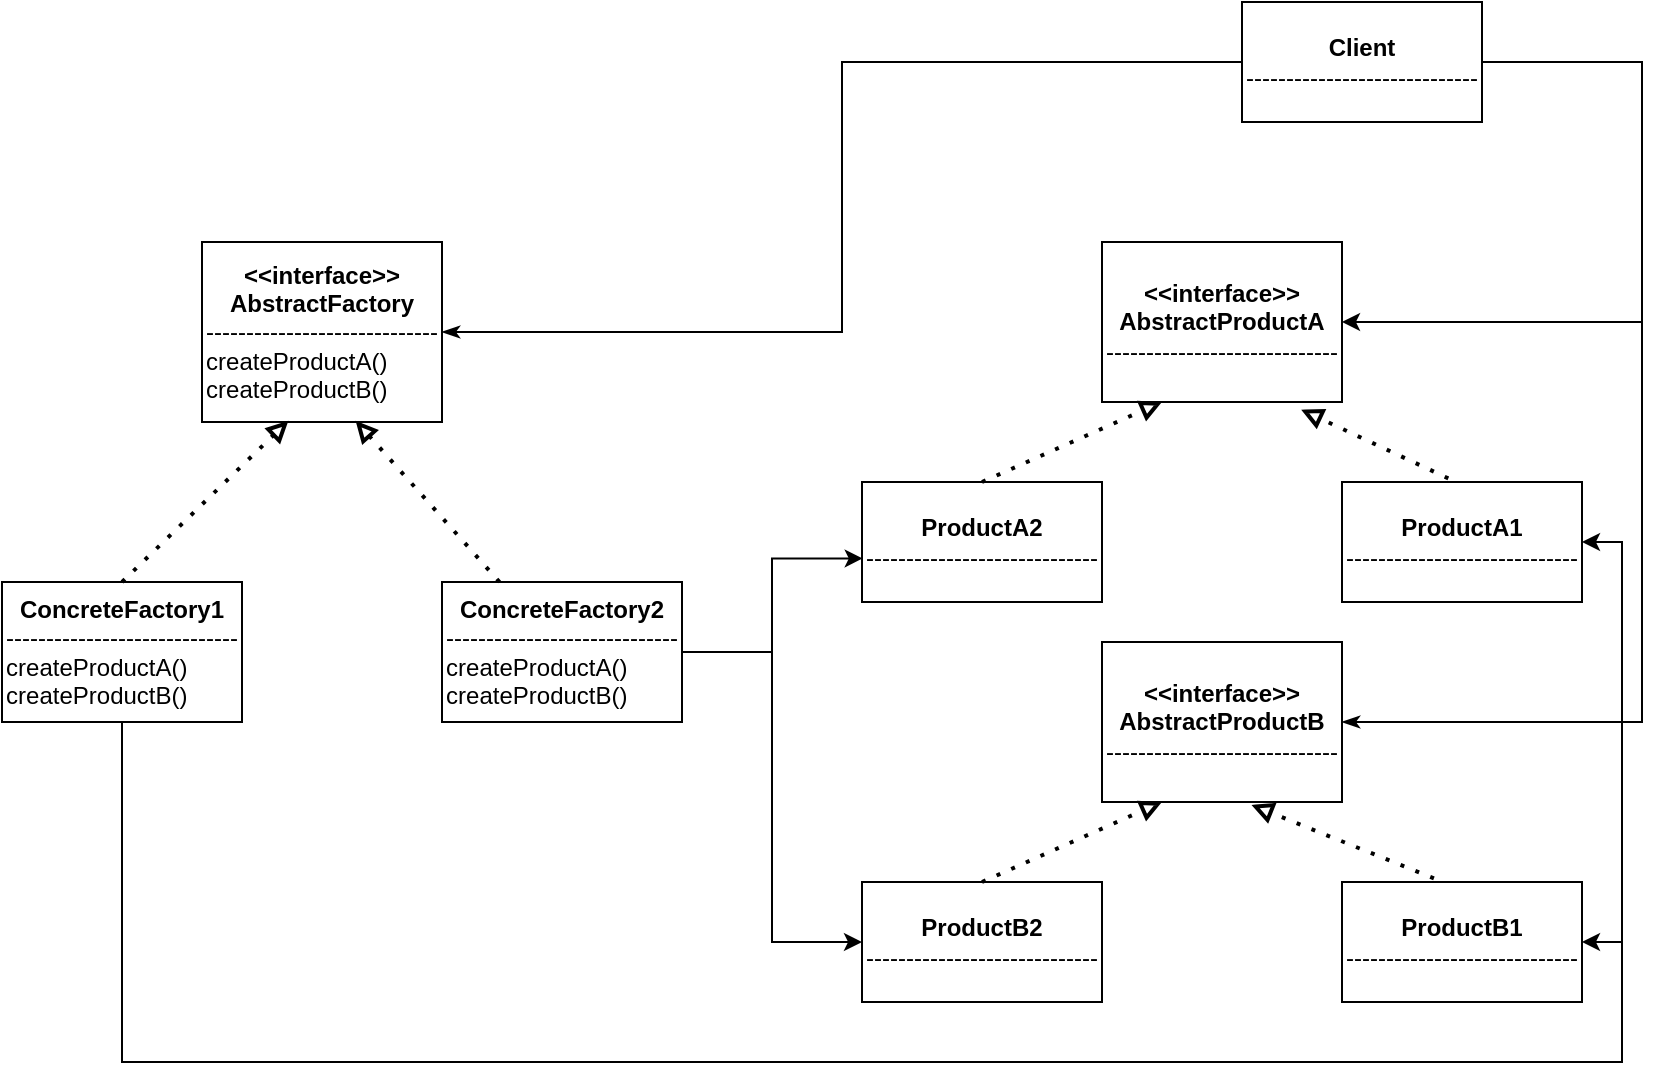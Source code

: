 <mxfile version="16.4.3" type="github">
  <diagram id="tBt1uuZTwFH6QAAsDE8x" name="Page-1">
    <mxGraphModel dx="1038" dy="575" grid="1" gridSize="10" guides="1" tooltips="1" connect="1" arrows="1" fold="1" page="1" pageScale="1" pageWidth="850" pageHeight="1100" math="0" shadow="0">
      <root>
        <mxCell id="0" />
        <mxCell id="1" parent="0" />
        <mxCell id="omvmujEU-JRP1y5iJOLl-1" value="&lt;b&gt;&amp;lt;&amp;lt;interface&amp;gt;&amp;gt;&lt;br&gt;AbstractFactory&lt;/b&gt;&lt;br&gt;-----------------------------&lt;br&gt;&lt;div style=&quot;text-align: left&quot;&gt;&lt;span&gt;createProductA()&lt;/span&gt;&lt;/div&gt;&lt;div style=&quot;text-align: left&quot;&gt;&lt;span&gt;createProductB()&lt;/span&gt;&lt;/div&gt;" style="rounded=0;whiteSpace=wrap;html=1;align=center;" vertex="1" parent="1">
          <mxGeometry x="110" y="160" width="120" height="90" as="geometry" />
        </mxCell>
        <mxCell id="omvmujEU-JRP1y5iJOLl-27" style="edgeStyle=orthogonalEdgeStyle;rounded=0;orthogonalLoop=1;jettySize=auto;html=1;exitX=0.5;exitY=1;exitDx=0;exitDy=0;entryX=1;entryY=0.5;entryDx=0;entryDy=0;startArrow=none;startFill=0;endArrow=classic;endFill=1;align=center;" edge="1" parent="1" source="omvmujEU-JRP1y5iJOLl-2" target="omvmujEU-JRP1y5iJOLl-16">
          <mxGeometry relative="1" as="geometry">
            <Array as="points">
              <mxPoint x="70" y="570" />
              <mxPoint x="820" y="570" />
              <mxPoint x="820" y="510" />
            </Array>
          </mxGeometry>
        </mxCell>
        <mxCell id="omvmujEU-JRP1y5iJOLl-28" style="edgeStyle=orthogonalEdgeStyle;rounded=0;orthogonalLoop=1;jettySize=auto;html=1;exitX=0.5;exitY=1;exitDx=0;exitDy=0;entryX=1;entryY=0.5;entryDx=0;entryDy=0;startArrow=none;startFill=0;endArrow=classic;endFill=1;align=center;" edge="1" parent="1" source="omvmujEU-JRP1y5iJOLl-2" target="omvmujEU-JRP1y5iJOLl-7">
          <mxGeometry relative="1" as="geometry">
            <Array as="points">
              <mxPoint x="70" y="570" />
              <mxPoint x="820" y="570" />
              <mxPoint x="820" y="310" />
            </Array>
          </mxGeometry>
        </mxCell>
        <mxCell id="omvmujEU-JRP1y5iJOLl-2" value="&lt;b&gt;ConcreteFactory1&lt;/b&gt;&lt;br&gt;-----------------------------&lt;br&gt;&lt;div style=&quot;text-align: left&quot;&gt;&lt;span&gt;createProductA()&lt;/span&gt;&lt;/div&gt;&lt;div style=&quot;text-align: left&quot;&gt;&lt;span&gt;createProductB()&lt;/span&gt;&lt;/div&gt;" style="rounded=0;whiteSpace=wrap;html=1;align=center;" vertex="1" parent="1">
          <mxGeometry x="10" y="330" width="120" height="70" as="geometry" />
        </mxCell>
        <mxCell id="omvmujEU-JRP1y5iJOLl-20" style="edgeStyle=orthogonalEdgeStyle;rounded=0;orthogonalLoop=1;jettySize=auto;html=1;exitX=0;exitY=0.5;exitDx=0;exitDy=0;entryX=1;entryY=0.5;entryDx=0;entryDy=0;endArrow=classicThin;endFill=1;align=center;" edge="1" parent="1" source="omvmujEU-JRP1y5iJOLl-4" target="omvmujEU-JRP1y5iJOLl-1">
          <mxGeometry relative="1" as="geometry" />
        </mxCell>
        <mxCell id="omvmujEU-JRP1y5iJOLl-21" style="edgeStyle=orthogonalEdgeStyle;rounded=0;orthogonalLoop=1;jettySize=auto;html=1;exitX=1;exitY=0.5;exitDx=0;exitDy=0;entryX=1;entryY=0.5;entryDx=0;entryDy=0;endArrow=classicThin;endFill=1;align=center;" edge="1" parent="1" source="omvmujEU-JRP1y5iJOLl-4" target="omvmujEU-JRP1y5iJOLl-14">
          <mxGeometry relative="1" as="geometry">
            <Array as="points">
              <mxPoint x="830" y="70" />
              <mxPoint x="830" y="400" />
            </Array>
          </mxGeometry>
        </mxCell>
        <mxCell id="omvmujEU-JRP1y5iJOLl-4" value="&lt;b&gt;Client&lt;/b&gt;&lt;br&gt;-----------------------------" style="rounded=0;whiteSpace=wrap;html=1;align=center;" vertex="1" parent="1">
          <mxGeometry x="630" y="40" width="120" height="60" as="geometry" />
        </mxCell>
        <mxCell id="omvmujEU-JRP1y5iJOLl-22" style="edgeStyle=orthogonalEdgeStyle;rounded=0;orthogonalLoop=1;jettySize=auto;html=1;exitX=1;exitY=0.5;exitDx=0;exitDy=0;endArrow=none;endFill=0;startArrow=classic;startFill=1;align=center;" edge="1" parent="1" source="omvmujEU-JRP1y5iJOLl-5">
          <mxGeometry relative="1" as="geometry">
            <mxPoint x="830" y="200" as="targetPoint" />
            <Array as="points">
              <mxPoint x="790" y="200" />
              <mxPoint x="790" y="200" />
            </Array>
          </mxGeometry>
        </mxCell>
        <mxCell id="omvmujEU-JRP1y5iJOLl-5" value="&lt;b&gt;&amp;lt;&amp;lt;interface&amp;gt;&amp;gt;&lt;br&gt;AbstractProductA&lt;/b&gt;&lt;br&gt;-----------------------------" style="rounded=0;whiteSpace=wrap;html=1;align=center;" vertex="1" parent="1">
          <mxGeometry x="560" y="160" width="120" height="80" as="geometry" />
        </mxCell>
        <mxCell id="omvmujEU-JRP1y5iJOLl-6" value="&lt;b&gt;ProductA2&lt;/b&gt;&lt;br&gt;-----------------------------" style="rounded=0;whiteSpace=wrap;html=1;align=center;" vertex="1" parent="1">
          <mxGeometry x="440" y="280" width="120" height="60" as="geometry" />
        </mxCell>
        <mxCell id="omvmujEU-JRP1y5iJOLl-7" value="&lt;b&gt;ProductA1&lt;br&gt;&lt;/b&gt;-----------------------------" style="rounded=0;whiteSpace=wrap;html=1;align=center;" vertex="1" parent="1">
          <mxGeometry x="680" y="280" width="120" height="60" as="geometry" />
        </mxCell>
        <mxCell id="omvmujEU-JRP1y5iJOLl-23" style="edgeStyle=orthogonalEdgeStyle;rounded=0;orthogonalLoop=1;jettySize=auto;html=1;exitX=1;exitY=0.5;exitDx=0;exitDy=0;entryX=0.003;entryY=0.637;entryDx=0;entryDy=0;entryPerimeter=0;startArrow=none;startFill=0;endArrow=classic;endFill=1;align=center;" edge="1" parent="1" source="omvmujEU-JRP1y5iJOLl-11" target="omvmujEU-JRP1y5iJOLl-6">
          <mxGeometry relative="1" as="geometry">
            <Array as="points">
              <mxPoint x="395" y="365" />
              <mxPoint x="395" y="318" />
            </Array>
          </mxGeometry>
        </mxCell>
        <mxCell id="omvmujEU-JRP1y5iJOLl-25" style="edgeStyle=orthogonalEdgeStyle;rounded=0;orthogonalLoop=1;jettySize=auto;html=1;exitX=1;exitY=0.5;exitDx=0;exitDy=0;entryX=0;entryY=0.5;entryDx=0;entryDy=0;startArrow=none;startFill=0;endArrow=classic;endFill=1;align=center;" edge="1" parent="1" source="omvmujEU-JRP1y5iJOLl-11" target="omvmujEU-JRP1y5iJOLl-15">
          <mxGeometry relative="1" as="geometry" />
        </mxCell>
        <mxCell id="omvmujEU-JRP1y5iJOLl-11" value="&lt;b&gt;ConcreteFactory2&lt;br&gt;&lt;/b&gt;-----------------------------&lt;br&gt;&lt;div style=&quot;text-align: left&quot;&gt;&lt;span&gt;createProductA()&lt;/span&gt;&lt;/div&gt;&lt;div style=&quot;text-align: left&quot;&gt;&lt;span&gt;createProductB()&lt;/span&gt;&lt;/div&gt;" style="rounded=0;whiteSpace=wrap;html=1;align=center;" vertex="1" parent="1">
          <mxGeometry x="230" y="330" width="120" height="70" as="geometry" />
        </mxCell>
        <mxCell id="omvmujEU-JRP1y5iJOLl-14" value="&lt;b&gt;&amp;lt;&amp;lt;interface&amp;gt;&amp;gt;&lt;br&gt;AbstractProductB&lt;/b&gt;&lt;br&gt;-----------------------------" style="rounded=0;whiteSpace=wrap;html=1;align=center;" vertex="1" parent="1">
          <mxGeometry x="560" y="360" width="120" height="80" as="geometry" />
        </mxCell>
        <mxCell id="omvmujEU-JRP1y5iJOLl-15" value="&lt;b&gt;ProductB2&lt;/b&gt;&lt;br&gt;-----------------------------" style="rounded=0;whiteSpace=wrap;html=1;align=center;" vertex="1" parent="1">
          <mxGeometry x="440" y="480" width="120" height="60" as="geometry" />
        </mxCell>
        <mxCell id="omvmujEU-JRP1y5iJOLl-16" value="&lt;b&gt;ProductB1&lt;br&gt;&lt;/b&gt;-----------------------------" style="rounded=0;whiteSpace=wrap;html=1;align=center;" vertex="1" parent="1">
          <mxGeometry x="680" y="480" width="120" height="60" as="geometry" />
        </mxCell>
        <mxCell id="omvmujEU-JRP1y5iJOLl-17" value="" style="endArrow=block;dashed=1;html=1;dashPattern=1 3;strokeWidth=2;rounded=0;exitX=0.5;exitY=0;exitDx=0;exitDy=0;entryX=0.36;entryY=0.993;entryDx=0;entryDy=0;entryPerimeter=0;endFill=0;align=center;" edge="1" parent="1" source="omvmujEU-JRP1y5iJOLl-2" target="omvmujEU-JRP1y5iJOLl-1">
          <mxGeometry width="50" height="50" relative="1" as="geometry">
            <mxPoint x="80" y="320" as="sourcePoint" />
            <mxPoint x="140" y="260" as="targetPoint" />
          </mxGeometry>
        </mxCell>
        <mxCell id="omvmujEU-JRP1y5iJOLl-19" value="" style="endArrow=block;dashed=1;html=1;dashPattern=1 3;strokeWidth=2;rounded=0;entryX=0.64;entryY=0.993;entryDx=0;entryDy=0;entryPerimeter=0;endFill=0;align=center;" edge="1" parent="1" source="omvmujEU-JRP1y5iJOLl-11" target="omvmujEU-JRP1y5iJOLl-1">
          <mxGeometry width="50" height="50" relative="1" as="geometry">
            <mxPoint x="80" y="340" as="sourcePoint" />
            <mxPoint x="163.2" y="259.37" as="targetPoint" />
          </mxGeometry>
        </mxCell>
        <mxCell id="omvmujEU-JRP1y5iJOLl-29" value="" style="endArrow=block;dashed=1;html=1;dashPattern=1 3;strokeWidth=2;rounded=0;entryX=0.25;entryY=1;entryDx=0;entryDy=0;exitX=0.5;exitY=0;exitDx=0;exitDy=0;endFill=0;align=center;" edge="1" parent="1" source="omvmujEU-JRP1y5iJOLl-15" target="omvmujEU-JRP1y5iJOLl-14">
          <mxGeometry width="50" height="50" relative="1" as="geometry">
            <mxPoint x="400" y="480" as="sourcePoint" />
            <mxPoint x="450" y="430" as="targetPoint" />
          </mxGeometry>
        </mxCell>
        <mxCell id="omvmujEU-JRP1y5iJOLl-31" value="" style="endArrow=block;dashed=1;html=1;dashPattern=1 3;strokeWidth=2;rounded=0;entryX=0.623;entryY=1.018;entryDx=0;entryDy=0;entryPerimeter=0;exitX=0.383;exitY=-0.03;exitDx=0;exitDy=0;exitPerimeter=0;endFill=0;align=center;" edge="1" parent="1" source="omvmujEU-JRP1y5iJOLl-16" target="omvmujEU-JRP1y5iJOLl-14">
          <mxGeometry width="50" height="50" relative="1" as="geometry">
            <mxPoint x="680" y="490" as="sourcePoint" />
            <mxPoint x="730" y="440" as="targetPoint" />
          </mxGeometry>
        </mxCell>
        <mxCell id="omvmujEU-JRP1y5iJOLl-32" value="" style="endArrow=block;dashed=1;html=1;dashPattern=1 3;strokeWidth=2;rounded=0;exitX=0.5;exitY=0;exitDx=0;exitDy=0;entryX=0.25;entryY=1;entryDx=0;entryDy=0;endFill=0;align=center;" edge="1" parent="1" source="omvmujEU-JRP1y5iJOLl-6" target="omvmujEU-JRP1y5iJOLl-5">
          <mxGeometry width="50" height="50" relative="1" as="geometry">
            <mxPoint x="530" y="300" as="sourcePoint" />
            <mxPoint x="580" y="250" as="targetPoint" />
          </mxGeometry>
        </mxCell>
        <mxCell id="omvmujEU-JRP1y5iJOLl-33" value="" style="endArrow=block;dashed=1;html=1;dashPattern=1 3;strokeWidth=2;rounded=0;entryX=0.83;entryY=1.048;entryDx=0;entryDy=0;entryPerimeter=0;exitX=0.443;exitY=-0.03;exitDx=0;exitDy=0;exitPerimeter=0;endFill=0;align=center;" edge="1" parent="1" source="omvmujEU-JRP1y5iJOLl-7" target="omvmujEU-JRP1y5iJOLl-5">
          <mxGeometry width="50" height="50" relative="1" as="geometry">
            <mxPoint x="670" y="290" as="sourcePoint" />
            <mxPoint x="720" y="240" as="targetPoint" />
          </mxGeometry>
        </mxCell>
      </root>
    </mxGraphModel>
  </diagram>
</mxfile>
